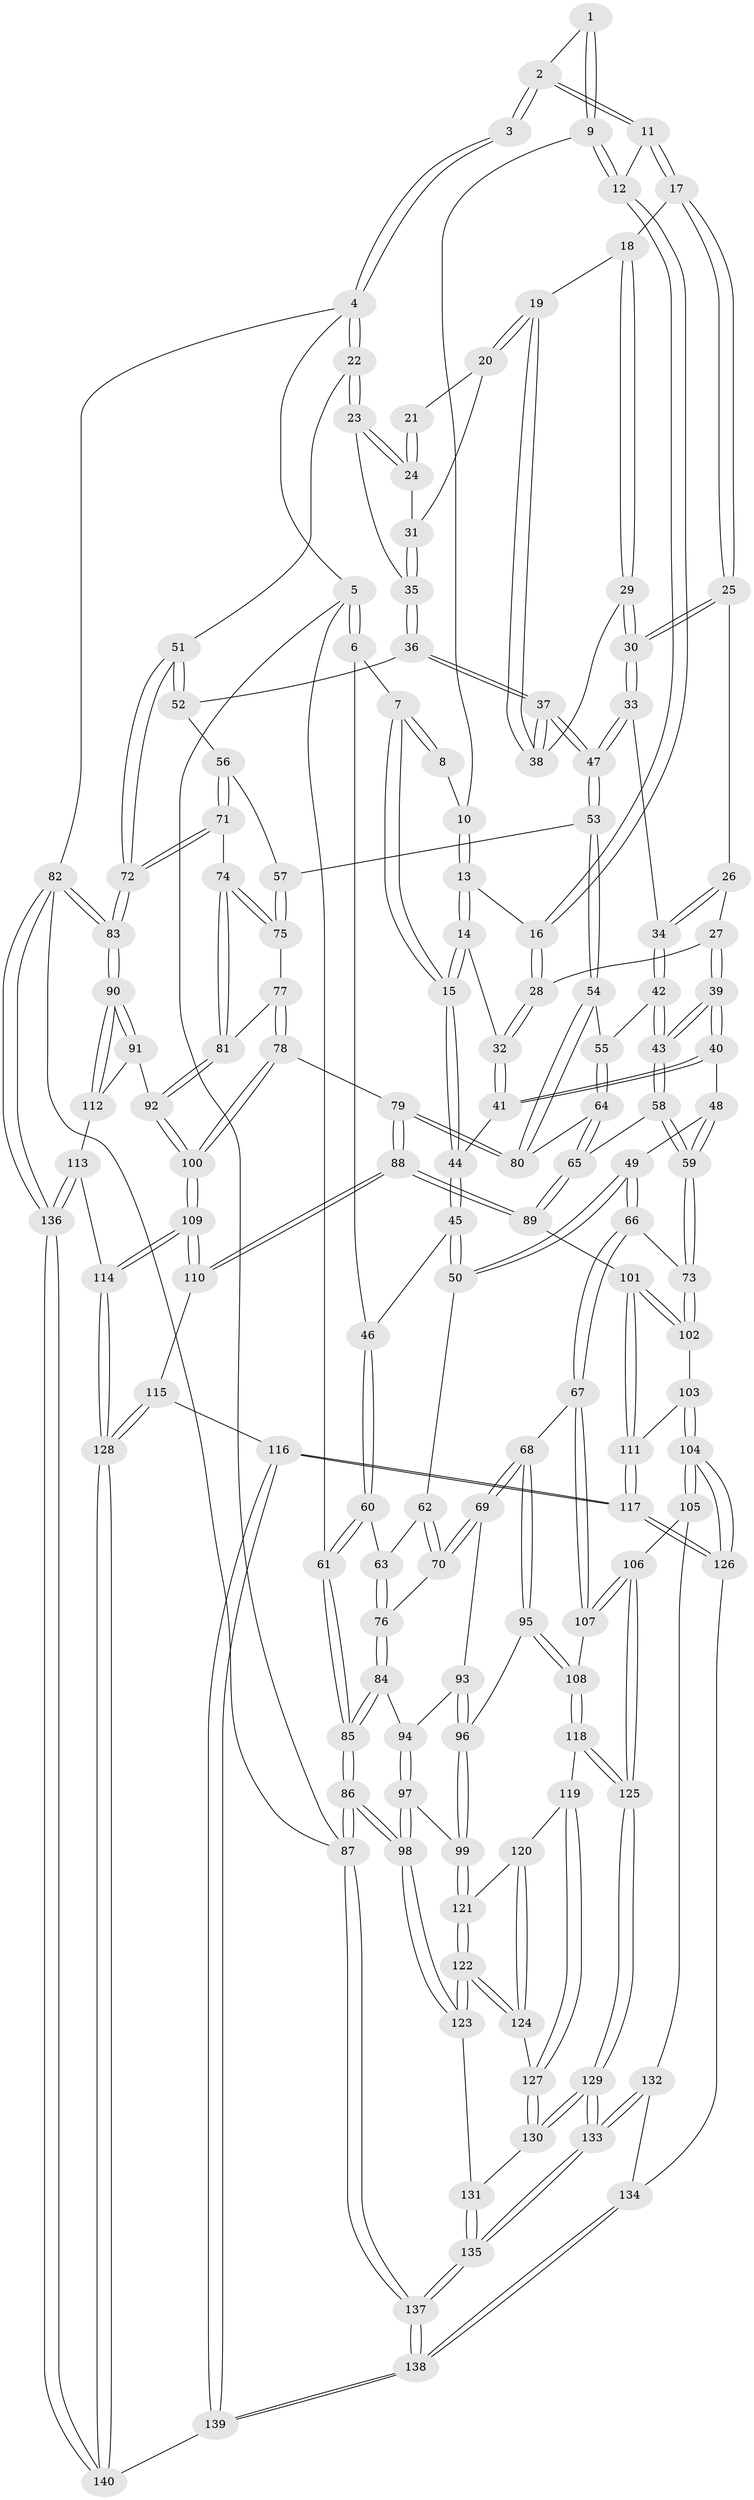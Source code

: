 // coarse degree distribution, {3: 0.08641975308641975, 5: 0.2839506172839506, 6: 0.12345679012345678, 4: 0.5061728395061729}
// Generated by graph-tools (version 1.1) at 2025/52/02/27/25 19:52:40]
// undirected, 140 vertices, 347 edges
graph export_dot {
graph [start="1"]
  node [color=gray90,style=filled];
  1 [pos="+0.49436840783600206+0"];
  2 [pos="+0.5882770780357963+0"];
  3 [pos="+1+0"];
  4 [pos="+1+0"];
  5 [pos="+0+0"];
  6 [pos="+0+0"];
  7 [pos="+0+0"];
  8 [pos="+0.1623865856356082+0"];
  9 [pos="+0.4051489130260511+0.07706013833838013"];
  10 [pos="+0.2830170245240925+0.07315674252900807"];
  11 [pos="+0.6022435266019052+0.09109890872293949"];
  12 [pos="+0.40071502652124075+0.1515277935745082"];
  13 [pos="+0.2920549295365849+0.15279594471175942"];
  14 [pos="+0.21520921258811587+0.2127743949271843"];
  15 [pos="+0.188749976366947+0.22444690288244268"];
  16 [pos="+0.3884367671012584+0.17512731985537192"];
  17 [pos="+0.6035249357596961+0.09554452877134453"];
  18 [pos="+0.6492452645013007+0.13166193881056262"];
  19 [pos="+0.755943444735954+0.18730613776060612"];
  20 [pos="+0.8010805531226226+0.15314940400469948"];
  21 [pos="+0.9355366666044634+0"];
  22 [pos="+1+0.23959594259472758"];
  23 [pos="+1+0.24801892333161524"];
  24 [pos="+0.9251479372368913+0.20443772856739165"];
  25 [pos="+0.5924650092823397+0.11730460947139729"];
  26 [pos="+0.5080146056096585+0.21026435205728475"];
  27 [pos="+0.403876236967542+0.20554991255298316"];
  28 [pos="+0.39937841477782454+0.2005495293780632"];
  29 [pos="+0.6425228272881218+0.30728355380799777"];
  30 [pos="+0.5922818071731543+0.32936827741892566"];
  31 [pos="+0.9075436161878573+0.212912928359839"];
  32 [pos="+0.3240026127267536+0.26030937374995206"];
  33 [pos="+0.5859959063248208+0.33526576195530444"];
  34 [pos="+0.5415388709632224+0.3609474302623037"];
  35 [pos="+0.8545225179142862+0.3413449461229714"];
  36 [pos="+0.8388827257941224+0.35698812940565083"];
  37 [pos="+0.8215023625467696+0.3605464529569145"];
  38 [pos="+0.7632603905775046+0.29111259811423906"];
  39 [pos="+0.431781255870649+0.4001829224622774"];
  40 [pos="+0.3645740360418566+0.3852085190746167"];
  41 [pos="+0.32972402978762366+0.3618042570497376"];
  42 [pos="+0.5018039365773228+0.4097657654591972"];
  43 [pos="+0.45627422495813863+0.4182970108907811"];
  44 [pos="+0.16118410146006543+0.312331790813485"];
  45 [pos="+0.11796798578185802+0.3505181016431282"];
  46 [pos="+0.10960660082801882+0.3491767193864124"];
  47 [pos="+0.7772271920958329+0.45370829828620585"];
  48 [pos="+0.2878144727658127+0.4436362204051236"];
  49 [pos="+0.1790408564519381+0.47889064977874474"];
  50 [pos="+0.1422556700871683+0.44753726557210133"];
  51 [pos="+1+0.30136313365208395"];
  52 [pos="+0.9019382452927482+0.3896589972848712"];
  53 [pos="+0.7742304440629423+0.4649360957775925"];
  54 [pos="+0.696469376480535+0.5401993783505098"];
  55 [pos="+0.5438604325126803+0.4442437701877177"];
  56 [pos="+0.9908611431865689+0.4893212495534747"];
  57 [pos="+0.8577355350484325+0.522256161453996"];
  58 [pos="+0.4180946354661151+0.5222044303225779"];
  59 [pos="+0.3070046205316316+0.6145646296182298"];
  60 [pos="+0+0.3836695259695358"];
  61 [pos="+0+0.3834253780040761"];
  62 [pos="+0.09119254216261077+0.5047078168151929"];
  63 [pos="+0.06598604487617289+0.5252945766768706"];
  64 [pos="+0.5458652989278172+0.6370380892104766"];
  65 [pos="+0.5264068908347519+0.6530404916064956"];
  66 [pos="+0.267409184022683+0.6419217775335869"];
  67 [pos="+0.2592046482688747+0.6475893970291201"];
  68 [pos="+0.22710237711331915+0.6568581639860522"];
  69 [pos="+0.15400466513812974+0.6401974576515966"];
  70 [pos="+0.1483232774093294+0.6376974721713985"];
  71 [pos="+1+0.5360287653894392"];
  72 [pos="+1+0.5466019428872094"];
  73 [pos="+0.2807908706001346+0.6414174575331305"];
  74 [pos="+0.9498593659651325+0.5886863520886998"];
  75 [pos="+0.8670503692791621+0.5450543638912108"];
  76 [pos="+0.03386907368923359+0.6066487714361755"];
  77 [pos="+0.8654952316084964+0.5599152289728109"];
  78 [pos="+0.7518945773857495+0.6918759503679708"];
  79 [pos="+0.746088836816612+0.6873293502166982"];
  80 [pos="+0.6951745072175276+0.5580170904410632"];
  81 [pos="+0.8867960082348229+0.6609254336668391"];
  82 [pos="+1+1"];
  83 [pos="+1+0.7590154495984791"];
  84 [pos="+0.002740533724132267+0.62443448286886"];
  85 [pos="+0+0.6232636862819554"];
  86 [pos="+0+0.9294682863476792"];
  87 [pos="+0+1"];
  88 [pos="+0.5716830384986317+0.7560809703671251"];
  89 [pos="+0.5159539368224999+0.7221588828813325"];
  90 [pos="+1+0.7651075104567409"];
  91 [pos="+0.8883875463475965+0.7246589286603158"];
  92 [pos="+0.8665651074751294+0.7144708233327374"];
  93 [pos="+0.08310561669028883+0.6902187824826473"];
  94 [pos="+0.031678776743850945+0.6773248962000907"];
  95 [pos="+0.12286921335381631+0.766396403227472"];
  96 [pos="+0.10795239895568444+0.768383345169116"];
  97 [pos="+0.04530134362984375+0.7601331837005674"];
  98 [pos="+0+0.903699340476504"];
  99 [pos="+0.10251083777086227+0.7701802807594641"];
  100 [pos="+0.7825546930551314+0.7213580887838486"];
  101 [pos="+0.5144107798154961+0.7227449093359235"];
  102 [pos="+0.34674977480885083+0.7029134613455253"];
  103 [pos="+0.3515141971849674+0.7513852970428699"];
  104 [pos="+0.3274908292822784+0.8782444385936052"];
  105 [pos="+0.25612275406356344+0.8597880743672237"];
  106 [pos="+0.24016040867016164+0.8484452371726973"];
  107 [pos="+0.23674957841660121+0.8341302746860931"];
  108 [pos="+0.13278904665175137+0.7804593876580178"];
  109 [pos="+0.7627140185013054+0.8272166862231276"];
  110 [pos="+0.583787645093513+0.7983788694507132"];
  111 [pos="+0.4495117711558991+0.8412804393063077"];
  112 [pos="+0.904598324290074+0.9041166862785499"];
  113 [pos="+0.9010094887179824+0.9084444140177149"];
  114 [pos="+0.7626262615921596+0.8983902814984672"];
  115 [pos="+0.5854823810120887+0.8415949418678434"];
  116 [pos="+0.45285865860783425+0.9438711669421963"];
  117 [pos="+0.43679051757664933+0.9260366057565693"];
  118 [pos="+0.15519830396748038+0.8728828365859089"];
  119 [pos="+0.1400634893352164+0.873496567785056"];
  120 [pos="+0.10661204302942101+0.8561502083230368"];
  121 [pos="+0.09563479109896982+0.7950568530882755"];
  122 [pos="+0.04706397404673123+0.8720692068829586"];
  123 [pos="+0+0.8959646771431162"];
  124 [pos="+0.053302359865253446+0.8730525164220022"];
  125 [pos="+0.166237804854126+0.8797604615073773"];
  126 [pos="+0.3440795964146103+0.8981144444415832"];
  127 [pos="+0.09960012146690639+0.8990181802026039"];
  128 [pos="+0.7098367122292086+0.9674754777962468"];
  129 [pos="+0.16397058173783582+0.9437659187178069"];
  130 [pos="+0.10044414624360971+0.9146955468791446"];
  131 [pos="+0.0804003475428991+0.9418524931562157"];
  132 [pos="+0.22690178406844236+0.9364833449087867"];
  133 [pos="+0.17010138362120797+0.9720502140754294"];
  134 [pos="+0.29283032045986096+0.9672263880652733"];
  135 [pos="+0.15011935033443424+1"];
  136 [pos="+1+1"];
  137 [pos="+0.15067918628512317+1"];
  138 [pos="+0.19854675343149134+1"];
  139 [pos="+0.5427433365104326+1"];
  140 [pos="+0.6461250272208622+1"];
  1 -- 2;
  1 -- 9;
  1 -- 9;
  2 -- 3;
  2 -- 3;
  2 -- 11;
  2 -- 11;
  3 -- 4;
  3 -- 4;
  4 -- 5;
  4 -- 22;
  4 -- 22;
  4 -- 82;
  5 -- 6;
  5 -- 6;
  5 -- 61;
  5 -- 87;
  6 -- 7;
  6 -- 46;
  7 -- 8;
  7 -- 8;
  7 -- 15;
  7 -- 15;
  8 -- 10;
  9 -- 10;
  9 -- 12;
  9 -- 12;
  10 -- 13;
  10 -- 13;
  11 -- 12;
  11 -- 17;
  11 -- 17;
  12 -- 16;
  12 -- 16;
  13 -- 14;
  13 -- 14;
  13 -- 16;
  14 -- 15;
  14 -- 15;
  14 -- 32;
  15 -- 44;
  15 -- 44;
  16 -- 28;
  16 -- 28;
  17 -- 18;
  17 -- 25;
  17 -- 25;
  18 -- 19;
  18 -- 29;
  18 -- 29;
  19 -- 20;
  19 -- 20;
  19 -- 38;
  19 -- 38;
  20 -- 21;
  20 -- 31;
  21 -- 24;
  21 -- 24;
  22 -- 23;
  22 -- 23;
  22 -- 51;
  23 -- 24;
  23 -- 24;
  23 -- 35;
  24 -- 31;
  25 -- 26;
  25 -- 30;
  25 -- 30;
  26 -- 27;
  26 -- 34;
  26 -- 34;
  27 -- 28;
  27 -- 39;
  27 -- 39;
  28 -- 32;
  28 -- 32;
  29 -- 30;
  29 -- 30;
  29 -- 38;
  30 -- 33;
  30 -- 33;
  31 -- 35;
  31 -- 35;
  32 -- 41;
  32 -- 41;
  33 -- 34;
  33 -- 47;
  33 -- 47;
  34 -- 42;
  34 -- 42;
  35 -- 36;
  35 -- 36;
  36 -- 37;
  36 -- 37;
  36 -- 52;
  37 -- 38;
  37 -- 38;
  37 -- 47;
  37 -- 47;
  39 -- 40;
  39 -- 40;
  39 -- 43;
  39 -- 43;
  40 -- 41;
  40 -- 41;
  40 -- 48;
  41 -- 44;
  42 -- 43;
  42 -- 43;
  42 -- 55;
  43 -- 58;
  43 -- 58;
  44 -- 45;
  44 -- 45;
  45 -- 46;
  45 -- 50;
  45 -- 50;
  46 -- 60;
  46 -- 60;
  47 -- 53;
  47 -- 53;
  48 -- 49;
  48 -- 59;
  48 -- 59;
  49 -- 50;
  49 -- 50;
  49 -- 66;
  49 -- 66;
  50 -- 62;
  51 -- 52;
  51 -- 52;
  51 -- 72;
  51 -- 72;
  52 -- 56;
  53 -- 54;
  53 -- 54;
  53 -- 57;
  54 -- 55;
  54 -- 80;
  54 -- 80;
  55 -- 64;
  55 -- 64;
  56 -- 57;
  56 -- 71;
  56 -- 71;
  57 -- 75;
  57 -- 75;
  58 -- 59;
  58 -- 59;
  58 -- 65;
  59 -- 73;
  59 -- 73;
  60 -- 61;
  60 -- 61;
  60 -- 63;
  61 -- 85;
  61 -- 85;
  62 -- 63;
  62 -- 70;
  62 -- 70;
  63 -- 76;
  63 -- 76;
  64 -- 65;
  64 -- 65;
  64 -- 80;
  65 -- 89;
  65 -- 89;
  66 -- 67;
  66 -- 67;
  66 -- 73;
  67 -- 68;
  67 -- 107;
  67 -- 107;
  68 -- 69;
  68 -- 69;
  68 -- 95;
  68 -- 95;
  69 -- 70;
  69 -- 70;
  69 -- 93;
  70 -- 76;
  71 -- 72;
  71 -- 72;
  71 -- 74;
  72 -- 83;
  72 -- 83;
  73 -- 102;
  73 -- 102;
  74 -- 75;
  74 -- 75;
  74 -- 81;
  74 -- 81;
  75 -- 77;
  76 -- 84;
  76 -- 84;
  77 -- 78;
  77 -- 78;
  77 -- 81;
  78 -- 79;
  78 -- 100;
  78 -- 100;
  79 -- 80;
  79 -- 80;
  79 -- 88;
  79 -- 88;
  81 -- 92;
  81 -- 92;
  82 -- 83;
  82 -- 83;
  82 -- 136;
  82 -- 136;
  82 -- 87;
  83 -- 90;
  83 -- 90;
  84 -- 85;
  84 -- 85;
  84 -- 94;
  85 -- 86;
  85 -- 86;
  86 -- 87;
  86 -- 87;
  86 -- 98;
  86 -- 98;
  87 -- 137;
  87 -- 137;
  88 -- 89;
  88 -- 89;
  88 -- 110;
  88 -- 110;
  89 -- 101;
  90 -- 91;
  90 -- 91;
  90 -- 112;
  90 -- 112;
  91 -- 92;
  91 -- 112;
  92 -- 100;
  92 -- 100;
  93 -- 94;
  93 -- 96;
  93 -- 96;
  94 -- 97;
  94 -- 97;
  95 -- 96;
  95 -- 108;
  95 -- 108;
  96 -- 99;
  96 -- 99;
  97 -- 98;
  97 -- 98;
  97 -- 99;
  98 -- 123;
  98 -- 123;
  99 -- 121;
  99 -- 121;
  100 -- 109;
  100 -- 109;
  101 -- 102;
  101 -- 102;
  101 -- 111;
  101 -- 111;
  102 -- 103;
  103 -- 104;
  103 -- 104;
  103 -- 111;
  104 -- 105;
  104 -- 105;
  104 -- 126;
  104 -- 126;
  105 -- 106;
  105 -- 132;
  106 -- 107;
  106 -- 107;
  106 -- 125;
  106 -- 125;
  107 -- 108;
  108 -- 118;
  108 -- 118;
  109 -- 110;
  109 -- 110;
  109 -- 114;
  109 -- 114;
  110 -- 115;
  111 -- 117;
  111 -- 117;
  112 -- 113;
  113 -- 114;
  113 -- 136;
  113 -- 136;
  114 -- 128;
  114 -- 128;
  115 -- 116;
  115 -- 128;
  115 -- 128;
  116 -- 117;
  116 -- 117;
  116 -- 139;
  116 -- 139;
  117 -- 126;
  117 -- 126;
  118 -- 119;
  118 -- 125;
  118 -- 125;
  119 -- 120;
  119 -- 127;
  119 -- 127;
  120 -- 121;
  120 -- 124;
  120 -- 124;
  121 -- 122;
  121 -- 122;
  122 -- 123;
  122 -- 123;
  122 -- 124;
  122 -- 124;
  123 -- 131;
  124 -- 127;
  125 -- 129;
  125 -- 129;
  126 -- 134;
  127 -- 130;
  127 -- 130;
  128 -- 140;
  128 -- 140;
  129 -- 130;
  129 -- 130;
  129 -- 133;
  129 -- 133;
  130 -- 131;
  131 -- 135;
  131 -- 135;
  132 -- 133;
  132 -- 133;
  132 -- 134;
  133 -- 135;
  133 -- 135;
  134 -- 138;
  134 -- 138;
  135 -- 137;
  135 -- 137;
  136 -- 140;
  136 -- 140;
  137 -- 138;
  137 -- 138;
  138 -- 139;
  138 -- 139;
  139 -- 140;
}
